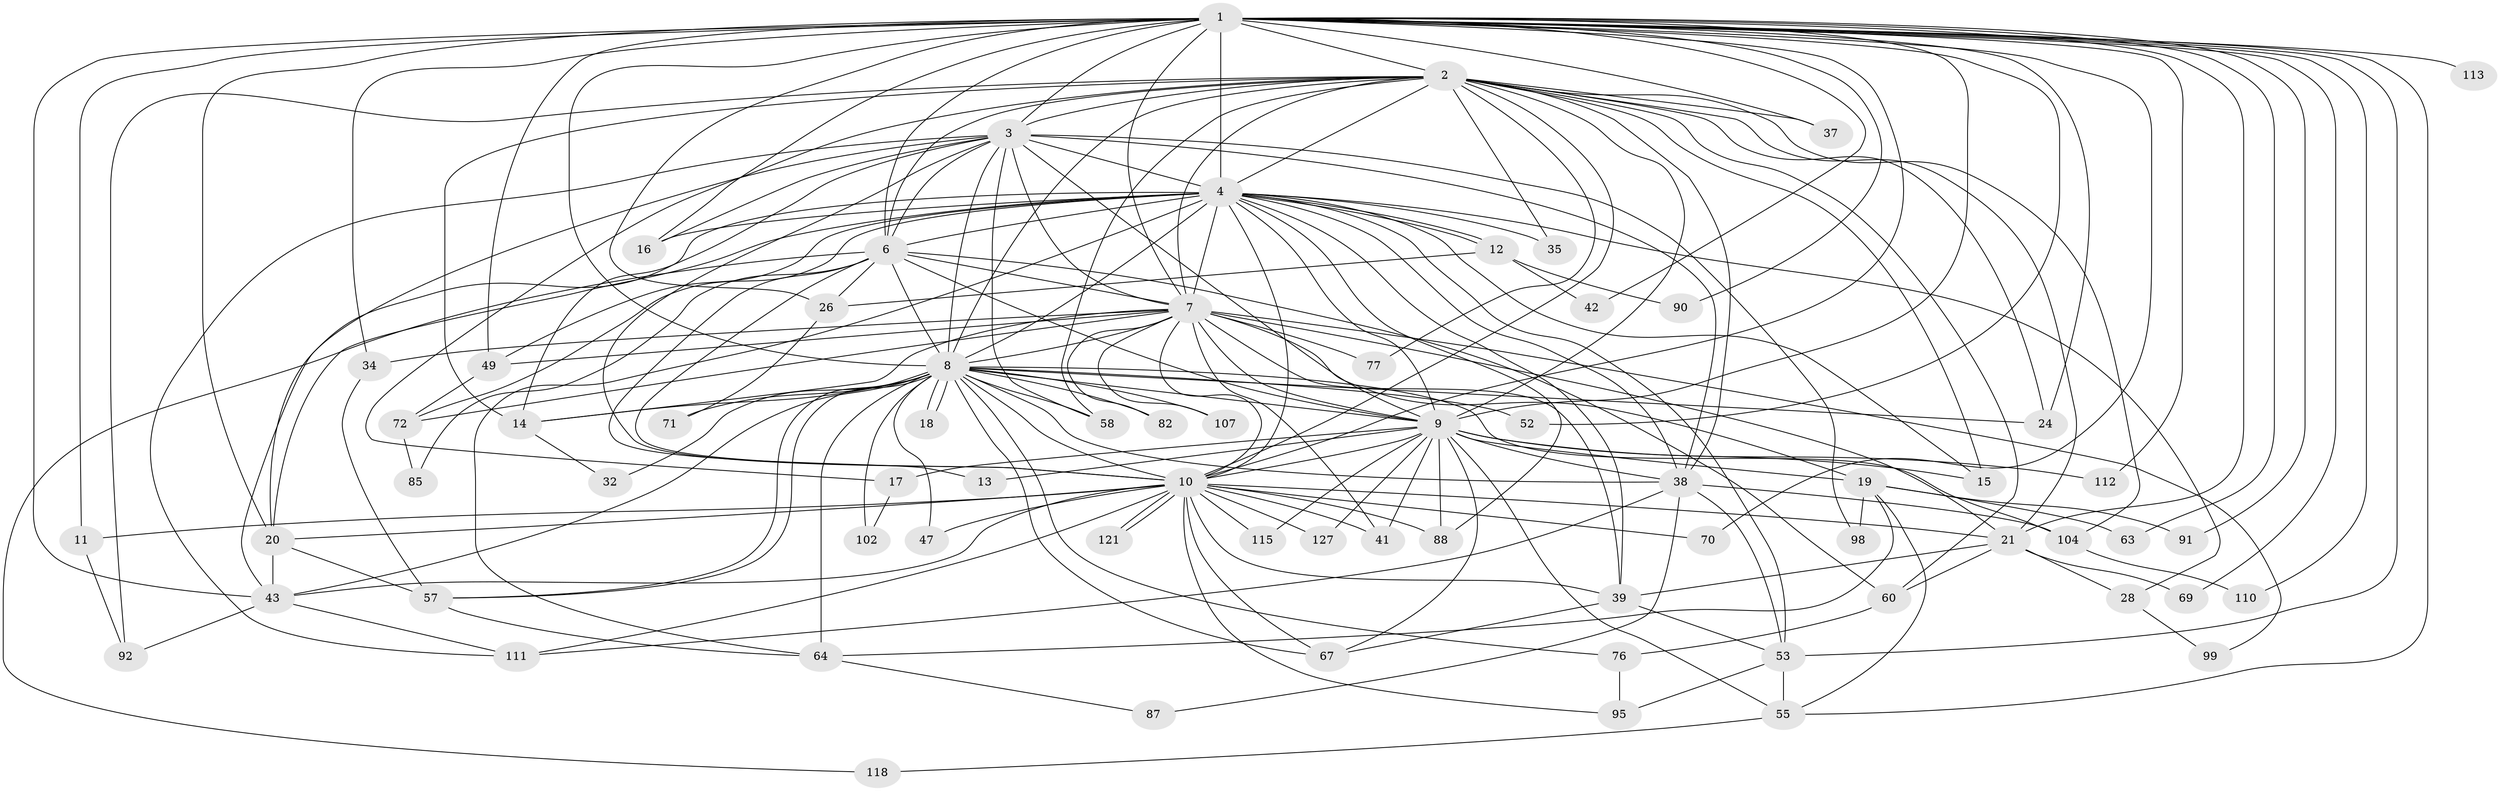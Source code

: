 // original degree distribution, {28: 0.014285714285714285, 24: 0.014285714285714285, 17: 0.007142857142857143, 23: 0.007142857142857143, 15: 0.007142857142857143, 27: 0.014285714285714285, 25: 0.007142857142857143, 3: 0.2571428571428571, 5: 0.04285714285714286, 2: 0.4928571428571429, 7: 0.014285714285714285, 6: 0.02857142857142857, 4: 0.08571428571428572, 10: 0.007142857142857143}
// Generated by graph-tools (version 1.1) at 2025/13/03/09/25 04:13:58]
// undirected, 70 vertices, 196 edges
graph export_dot {
graph [start="1"]
  node [color=gray90,style=filled];
  1 [super="+5"];
  2;
  3;
  4 [super="+30+54"];
  6;
  7;
  8 [super="+44+33+50+22+132+124+23"];
  9 [super="+83+61"];
  10;
  11 [super="+105"];
  12;
  13;
  14 [super="+25"];
  15;
  16 [super="+45"];
  17;
  18;
  19;
  20 [super="+137+36+27"];
  21 [super="+114+48+126"];
  24 [super="+74"];
  26 [super="+29"];
  28;
  32;
  34 [super="+46+106"];
  35;
  37;
  38 [super="+140+94+68"];
  39 [super="+51+97"];
  41 [super="+131"];
  42;
  43 [super="+75+109+73"];
  47;
  49 [super="+120+117"];
  52;
  53 [super="+86+96+59"];
  55 [super="+84"];
  57 [super="+89"];
  58 [super="+101"];
  60 [super="+100"];
  63;
  64 [super="+80"];
  67 [super="+79"];
  69;
  70;
  71;
  72;
  76 [super="+139"];
  77 [super="+116"];
  82;
  85;
  87;
  88;
  90;
  91;
  92;
  95;
  98;
  99;
  102;
  104 [super="+108"];
  107;
  110;
  111 [super="+128"];
  112;
  113;
  115;
  118;
  121;
  127;
  1 -- 2 [weight=2];
  1 -- 3 [weight=2];
  1 -- 4 [weight=4];
  1 -- 6 [weight=2];
  1 -- 7 [weight=2];
  1 -- 8 [weight=4];
  1 -- 9 [weight=3];
  1 -- 10 [weight=2];
  1 -- 11;
  1 -- 20 [weight=2];
  1 -- 21;
  1 -- 24;
  1 -- 26 [weight=2];
  1 -- 34 [weight=2];
  1 -- 37;
  1 -- 43 [weight=2];
  1 -- 53 [weight=2];
  1 -- 55;
  1 -- 63;
  1 -- 90;
  1 -- 91;
  1 -- 110;
  1 -- 112;
  1 -- 113 [weight=2];
  1 -- 69;
  1 -- 70;
  1 -- 16;
  1 -- 42;
  1 -- 49;
  1 -- 52;
  2 -- 3;
  2 -- 4;
  2 -- 6;
  2 -- 7;
  2 -- 8;
  2 -- 9;
  2 -- 10;
  2 -- 14 [weight=2];
  2 -- 15;
  2 -- 17;
  2 -- 24;
  2 -- 35;
  2 -- 37;
  2 -- 38 [weight=2];
  2 -- 58;
  2 -- 77;
  2 -- 92;
  2 -- 21;
  2 -- 60;
  2 -- 104;
  3 -- 4;
  3 -- 6;
  3 -- 7;
  3 -- 8;
  3 -- 9 [weight=2];
  3 -- 10;
  3 -- 38;
  3 -- 58;
  3 -- 98;
  3 -- 111;
  3 -- 16;
  3 -- 14;
  3 -- 20;
  4 -- 6 [weight=2];
  4 -- 7;
  4 -- 8 [weight=4];
  4 -- 9;
  4 -- 10;
  4 -- 12;
  4 -- 12;
  4 -- 16;
  4 -- 28;
  4 -- 35;
  4 -- 39 [weight=2];
  4 -- 49;
  4 -- 64;
  4 -- 72;
  4 -- 43;
  4 -- 20;
  4 -- 38;
  4 -- 15;
  4 -- 53;
  4 -- 88;
  6 -- 7;
  6 -- 8;
  6 -- 9;
  6 -- 10;
  6 -- 13;
  6 -- 60;
  6 -- 85;
  6 -- 118;
  6 -- 26;
  7 -- 8 [weight=4];
  7 -- 9;
  7 -- 10;
  7 -- 14;
  7 -- 19;
  7 -- 21 [weight=2];
  7 -- 34;
  7 -- 39 [weight=2];
  7 -- 49;
  7 -- 72;
  7 -- 77 [weight=2];
  7 -- 82;
  7 -- 99;
  7 -- 107;
  7 -- 41;
  8 -- 9 [weight=3];
  8 -- 10 [weight=2];
  8 -- 18;
  8 -- 18;
  8 -- 32;
  8 -- 57;
  8 -- 57;
  8 -- 64;
  8 -- 71;
  8 -- 76;
  8 -- 38;
  8 -- 102;
  8 -- 43;
  8 -- 104;
  8 -- 47;
  8 -- 107;
  8 -- 52;
  8 -- 82;
  8 -- 24;
  8 -- 67;
  8 -- 58;
  8 -- 14;
  9 -- 10;
  9 -- 13;
  9 -- 15;
  9 -- 17;
  9 -- 19;
  9 -- 41;
  9 -- 55;
  9 -- 67;
  9 -- 88;
  9 -- 112;
  9 -- 115;
  9 -- 127;
  9 -- 38;
  10 -- 11;
  10 -- 20;
  10 -- 41;
  10 -- 43 [weight=2];
  10 -- 47;
  10 -- 67;
  10 -- 70;
  10 -- 88;
  10 -- 95;
  10 -- 111;
  10 -- 115;
  10 -- 121;
  10 -- 121;
  10 -- 127;
  10 -- 21;
  10 -- 39;
  11 -- 92;
  12 -- 26;
  12 -- 42;
  12 -- 90;
  14 -- 32;
  17 -- 102;
  19 -- 63;
  19 -- 91;
  19 -- 98;
  19 -- 55;
  19 -- 64;
  20 -- 43;
  20 -- 57;
  21 -- 28;
  21 -- 39;
  21 -- 69;
  21 -- 60;
  26 -- 71;
  28 -- 99;
  34 -- 57;
  38 -- 104;
  38 -- 87;
  38 -- 111;
  38 -- 53;
  39 -- 53;
  39 -- 67;
  43 -- 92;
  43 -- 111;
  49 -- 72;
  53 -- 95;
  53 -- 55;
  55 -- 118;
  57 -- 64;
  60 -- 76;
  64 -- 87;
  72 -- 85;
  76 -- 95;
  104 -- 110;
}
